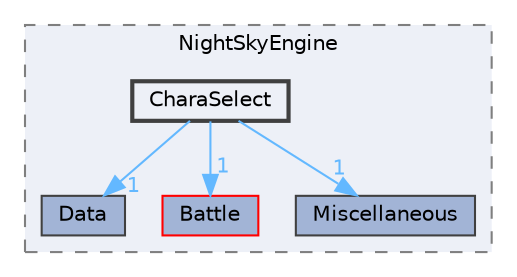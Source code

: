 digraph "C:/Users/wistf/Unreal Projects/NightSkyEngine/Source/NightSkyEngine/CharaSelect"
{
 // LATEX_PDF_SIZE
  bgcolor="transparent";
  edge [fontname=Helvetica,fontsize=10,labelfontname=Helvetica,labelfontsize=10];
  node [fontname=Helvetica,fontsize=10,shape=box,height=0.2,width=0.4];
  compound=true
  subgraph clusterdir_7e16cbedfcbff2814f4a9d01926cca81 {
    graph [ bgcolor="#edf0f7", pencolor="grey50", label="NightSkyEngine", fontname=Helvetica,fontsize=10 style="filled,dashed", URL="dir_7e16cbedfcbff2814f4a9d01926cca81.html",tooltip=""]
  dir_2eda1223cc419035231db30215b8ccb1 [label="Data", fillcolor="#a2b4d6", color="grey25", style="filled", URL="dir_2eda1223cc419035231db30215b8ccb1.html",tooltip=""];
  dir_e11a7e4a5013dad664c2d2c49f07bfc0 [label="Battle", fillcolor="#a2b4d6", color="red", style="filled", URL="dir_e11a7e4a5013dad664c2d2c49f07bfc0.html",tooltip=""];
  dir_82c28ff8cc29bc85451ff4e122705aaf [label="Miscellaneous", fillcolor="#a2b4d6", color="grey25", style="filled", URL="dir_82c28ff8cc29bc85451ff4e122705aaf.html",tooltip=""];
  dir_eea716576462160821fa7c9419b86059 [label="CharaSelect", fillcolor="#edf0f7", color="grey25", style="filled,bold", URL="dir_eea716576462160821fa7c9419b86059.html",tooltip=""];
  }
  dir_eea716576462160821fa7c9419b86059->dir_2eda1223cc419035231db30215b8ccb1 [headlabel="1", labeldistance=1.5 headhref="dir_000002_000004.html" href="dir_000002_000004.html" color="steelblue1" fontcolor="steelblue1"];
  dir_eea716576462160821fa7c9419b86059->dir_82c28ff8cc29bc85451ff4e122705aaf [headlabel="1", labeldistance=1.5 headhref="dir_000002_000008.html" href="dir_000002_000008.html" color="steelblue1" fontcolor="steelblue1"];
  dir_eea716576462160821fa7c9419b86059->dir_e11a7e4a5013dad664c2d2c49f07bfc0 [headlabel="1", labeldistance=1.5 headhref="dir_000002_000001.html" href="dir_000002_000001.html" color="steelblue1" fontcolor="steelblue1"];
}
